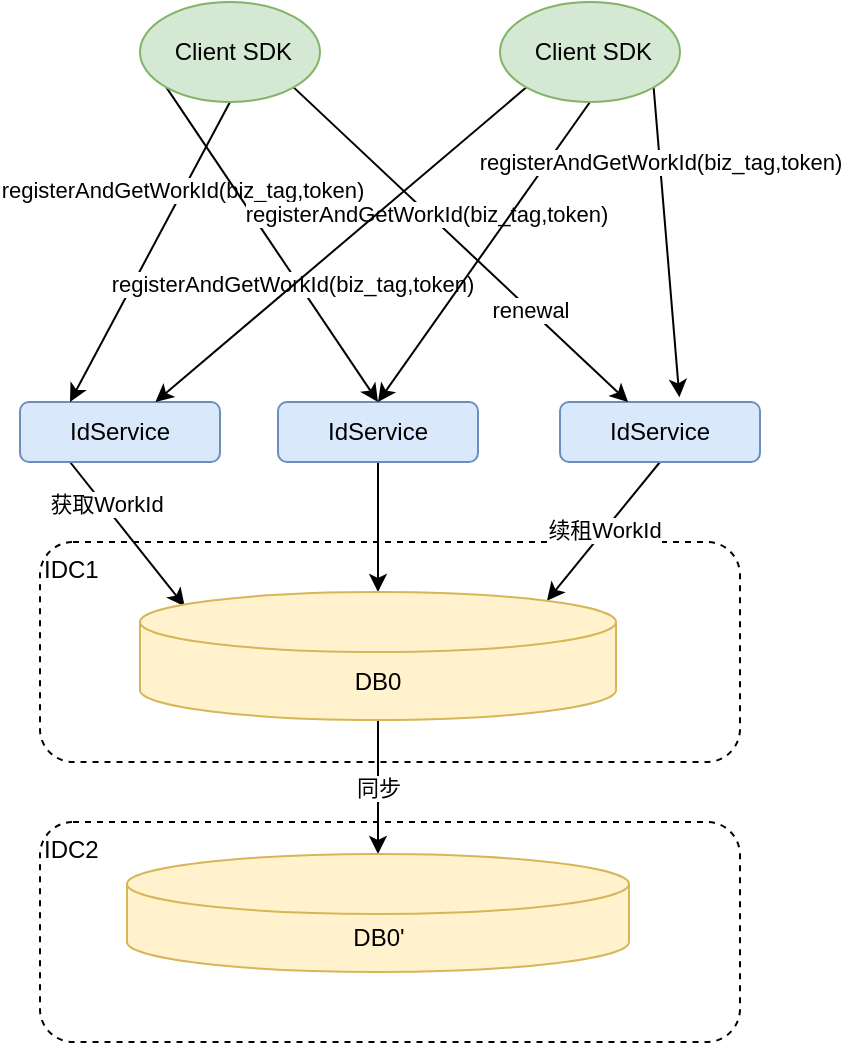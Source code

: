 <mxfile version="15.7.3" type="github">
  <diagram id="LW-kfNWGcV2sWXvCd-RO" name="第 1 页">
    <mxGraphModel dx="1248" dy="677" grid="0" gridSize="10" guides="1" tooltips="1" connect="1" arrows="1" fold="1" page="1" pageScale="1" pageWidth="827" pageHeight="1169" math="0" shadow="0">
      <root>
        <mxCell id="0" />
        <mxCell id="1" parent="0" />
        <mxCell id="9X81ClNAljNY7smqvJx3-34" value="IDC2" style="whiteSpace=wrap;html=1;dashed=1;align=left;verticalAlign=top;rounded=1;" parent="1" vertex="1">
          <mxGeometry x="320" y="480" width="350" height="110" as="geometry" />
        </mxCell>
        <mxCell id="9X81ClNAljNY7smqvJx3-33" value="IDC1" style="whiteSpace=wrap;html=1;dashed=1;align=left;verticalAlign=top;rounded=1;" parent="1" vertex="1">
          <mxGeometry x="320" y="340" width="350" height="110" as="geometry" />
        </mxCell>
        <mxCell id="9X81ClNAljNY7smqvJx3-23" style="edgeStyle=none;orthogonalLoop=1;jettySize=auto;html=1;exitX=0.25;exitY=1;exitDx=0;exitDy=0;entryX=0.094;entryY=0.112;entryDx=0;entryDy=0;entryPerimeter=0;" parent="1" source="9X81ClNAljNY7smqvJx3-3" target="9X81ClNAljNY7smqvJx3-20" edge="1">
          <mxGeometry relative="1" as="geometry">
            <mxPoint x="380" y="360" as="targetPoint" />
          </mxGeometry>
        </mxCell>
        <mxCell id="9X81ClNAljNY7smqvJx3-35" value="获取WorkId" style="edgeLabel;html=1;align=center;verticalAlign=middle;resizable=0;points=[];rounded=1;" parent="9X81ClNAljNY7smqvJx3-23" vertex="1" connectable="0">
          <mxGeometry x="-0.406" y="1" relative="1" as="geometry">
            <mxPoint as="offset" />
          </mxGeometry>
        </mxCell>
        <mxCell id="9X81ClNAljNY7smqvJx3-3" value="IdService" style="whiteSpace=wrap;html=1;rounded=1;fillColor=#dae8fc;strokeColor=#6c8ebf;" parent="1" vertex="1">
          <mxGeometry x="310" y="270" width="100" height="30" as="geometry" />
        </mxCell>
        <mxCell id="9X81ClNAljNY7smqvJx3-37" style="edgeStyle=orthogonalEdgeStyle;curved=0;rounded=1;sketch=0;orthogonalLoop=1;jettySize=auto;html=1;exitX=0.5;exitY=1;exitDx=0;exitDy=0;entryX=0.5;entryY=0;entryDx=0;entryDy=0;entryPerimeter=0;" parent="1" source="9X81ClNAljNY7smqvJx3-4" target="9X81ClNAljNY7smqvJx3-20" edge="1">
          <mxGeometry relative="1" as="geometry" />
        </mxCell>
        <mxCell id="9X81ClNAljNY7smqvJx3-4" value="IdService" style="whiteSpace=wrap;html=1;rounded=1;fillColor=#dae8fc;strokeColor=#6c8ebf;" parent="1" vertex="1">
          <mxGeometry x="439" y="270" width="100" height="30" as="geometry" />
        </mxCell>
        <mxCell id="9X81ClNAljNY7smqvJx3-38" value="续租WorkId" style="rounded=1;sketch=0;orthogonalLoop=1;jettySize=auto;html=1;exitX=0.5;exitY=1;exitDx=0;exitDy=0;entryX=0.855;entryY=0;entryDx=0;entryDy=4.35;entryPerimeter=0;" parent="1" source="9X81ClNAljNY7smqvJx3-5" target="9X81ClNAljNY7smqvJx3-20" edge="1">
          <mxGeometry relative="1" as="geometry" />
        </mxCell>
        <mxCell id="9X81ClNAljNY7smqvJx3-5" value="IdService" style="whiteSpace=wrap;html=1;rounded=1;fillColor=#dae8fc;strokeColor=#6c8ebf;" parent="1" vertex="1">
          <mxGeometry x="580" y="270" width="100" height="30" as="geometry" />
        </mxCell>
        <mxCell id="9X81ClNAljNY7smqvJx3-9" style="orthogonalLoop=1;jettySize=auto;html=1;exitX=0.5;exitY=1;exitDx=0;exitDy=0;entryX=0.25;entryY=0;entryDx=0;entryDy=0;" parent="1" source="9X81ClNAljNY7smqvJx3-6" target="9X81ClNAljNY7smqvJx3-3" edge="1">
          <mxGeometry relative="1" as="geometry" />
        </mxCell>
        <mxCell id="9X81ClNAljNY7smqvJx3-10" value="registerAndGetWorkId(biz_tag,token)" style="edgeLabel;html=1;align=center;verticalAlign=middle;resizable=0;points=[];rounded=1;" parent="9X81ClNAljNY7smqvJx3-9" vertex="1" connectable="0">
          <mxGeometry x="-0.407" y="-1" relative="1" as="geometry">
            <mxPoint as="offset" />
          </mxGeometry>
        </mxCell>
        <mxCell id="9X81ClNAljNY7smqvJx3-11" style="edgeStyle=none;orthogonalLoop=1;jettySize=auto;html=1;exitX=0;exitY=1;exitDx=0;exitDy=0;entryX=0.5;entryY=0;entryDx=0;entryDy=0;" parent="1" source="9X81ClNAljNY7smqvJx3-6" target="9X81ClNAljNY7smqvJx3-4" edge="1">
          <mxGeometry relative="1" as="geometry" />
        </mxCell>
        <mxCell id="9X81ClNAljNY7smqvJx3-12" value="registerAndGetWorkId(biz_tag,token)" style="edgeLabel;html=1;align=center;verticalAlign=middle;resizable=0;points=[];rounded=1;" parent="9X81ClNAljNY7smqvJx3-11" vertex="1" connectable="0">
          <mxGeometry x="0.219" y="-2" relative="1" as="geometry">
            <mxPoint y="1" as="offset" />
          </mxGeometry>
        </mxCell>
        <mxCell id="9X81ClNAljNY7smqvJx3-13" style="edgeStyle=none;orthogonalLoop=1;jettySize=auto;html=1;exitX=1;exitY=1;exitDx=0;exitDy=0;" parent="1" source="9X81ClNAljNY7smqvJx3-6" target="9X81ClNAljNY7smqvJx3-5" edge="1">
          <mxGeometry relative="1" as="geometry" />
        </mxCell>
        <mxCell id="9X81ClNAljNY7smqvJx3-14" value="registerAndGetWorkId(biz_tag,token)" style="edgeLabel;html=1;align=center;verticalAlign=middle;resizable=0;points=[];rounded=1;" parent="9X81ClNAljNY7smqvJx3-13" vertex="1" connectable="0">
          <mxGeometry x="-0.206" y="-1" relative="1" as="geometry">
            <mxPoint as="offset" />
          </mxGeometry>
        </mxCell>
        <mxCell id="9X81ClNAljNY7smqvJx3-40" value="renewal" style="edgeLabel;html=1;align=center;verticalAlign=middle;resizable=0;points=[];" parent="9X81ClNAljNY7smqvJx3-13" vertex="1" connectable="0">
          <mxGeometry x="0.411" relative="1" as="geometry">
            <mxPoint as="offset" />
          </mxGeometry>
        </mxCell>
        <mxCell id="9X81ClNAljNY7smqvJx3-6" value="&amp;nbsp;Client SDK" style="ellipse;whiteSpace=wrap;html=1;rounded=1;fillColor=#d5e8d4;strokeColor=#82b366;" parent="1" vertex="1">
          <mxGeometry x="370" y="70" width="90" height="50" as="geometry" />
        </mxCell>
        <mxCell id="9X81ClNAljNY7smqvJx3-15" style="edgeStyle=none;orthogonalLoop=1;jettySize=auto;html=1;exitX=0;exitY=1;exitDx=0;exitDy=0;" parent="1" source="9X81ClNAljNY7smqvJx3-7" target="9X81ClNAljNY7smqvJx3-3" edge="1">
          <mxGeometry relative="1" as="geometry" />
        </mxCell>
        <mxCell id="9X81ClNAljNY7smqvJx3-16" style="edgeStyle=none;orthogonalLoop=1;jettySize=auto;html=1;exitX=0.5;exitY=1;exitDx=0;exitDy=0;entryX=0.5;entryY=0;entryDx=0;entryDy=0;" parent="1" source="9X81ClNAljNY7smqvJx3-7" target="9X81ClNAljNY7smqvJx3-4" edge="1">
          <mxGeometry relative="1" as="geometry" />
        </mxCell>
        <mxCell id="9X81ClNAljNY7smqvJx3-17" style="edgeStyle=none;orthogonalLoop=1;jettySize=auto;html=1;exitX=1;exitY=1;exitDx=0;exitDy=0;entryX=0.597;entryY=-0.079;entryDx=0;entryDy=0;entryPerimeter=0;" parent="1" source="9X81ClNAljNY7smqvJx3-7" target="9X81ClNAljNY7smqvJx3-5" edge="1">
          <mxGeometry relative="1" as="geometry" />
        </mxCell>
        <mxCell id="9X81ClNAljNY7smqvJx3-19" value="registerAndGetWorkId(biz_tag,token)" style="edgeLabel;html=1;align=center;verticalAlign=middle;resizable=0;points=[];rounded=1;" parent="9X81ClNAljNY7smqvJx3-17" vertex="1" connectable="0">
          <mxGeometry x="-0.323" y="1" relative="1" as="geometry">
            <mxPoint x="-2" y="-15" as="offset" />
          </mxGeometry>
        </mxCell>
        <mxCell id="9X81ClNAljNY7smqvJx3-7" value="&amp;nbsp;Client SDK" style="ellipse;whiteSpace=wrap;html=1;rounded=1;fillColor=#d5e8d4;strokeColor=#82b366;" parent="1" vertex="1">
          <mxGeometry x="550" y="70" width="90" height="50" as="geometry" />
        </mxCell>
        <mxCell id="9X81ClNAljNY7smqvJx3-31" value="同步" style="edgeStyle=none;orthogonalLoop=1;jettySize=auto;html=1;" parent="1" source="9X81ClNAljNY7smqvJx3-20" target="9X81ClNAljNY7smqvJx3-29" edge="1">
          <mxGeometry relative="1" as="geometry" />
        </mxCell>
        <mxCell id="9X81ClNAljNY7smqvJx3-20" value="DB0" style="shape=cylinder3;whiteSpace=wrap;html=1;boundedLbl=1;backgroundOutline=1;size=15;rounded=1;fillColor=#fff2cc;strokeColor=#d6b656;" parent="1" vertex="1">
          <mxGeometry x="370" y="365" width="238" height="64" as="geometry" />
        </mxCell>
        <mxCell id="9X81ClNAljNY7smqvJx3-29" value="DB0&#39;" style="shape=cylinder3;whiteSpace=wrap;html=1;boundedLbl=1;backgroundOutline=1;size=15;rounded=1;fillColor=#fff2cc;strokeColor=#d6b656;" parent="1" vertex="1">
          <mxGeometry x="363.5" y="496" width="251" height="59" as="geometry" />
        </mxCell>
      </root>
    </mxGraphModel>
  </diagram>
</mxfile>
